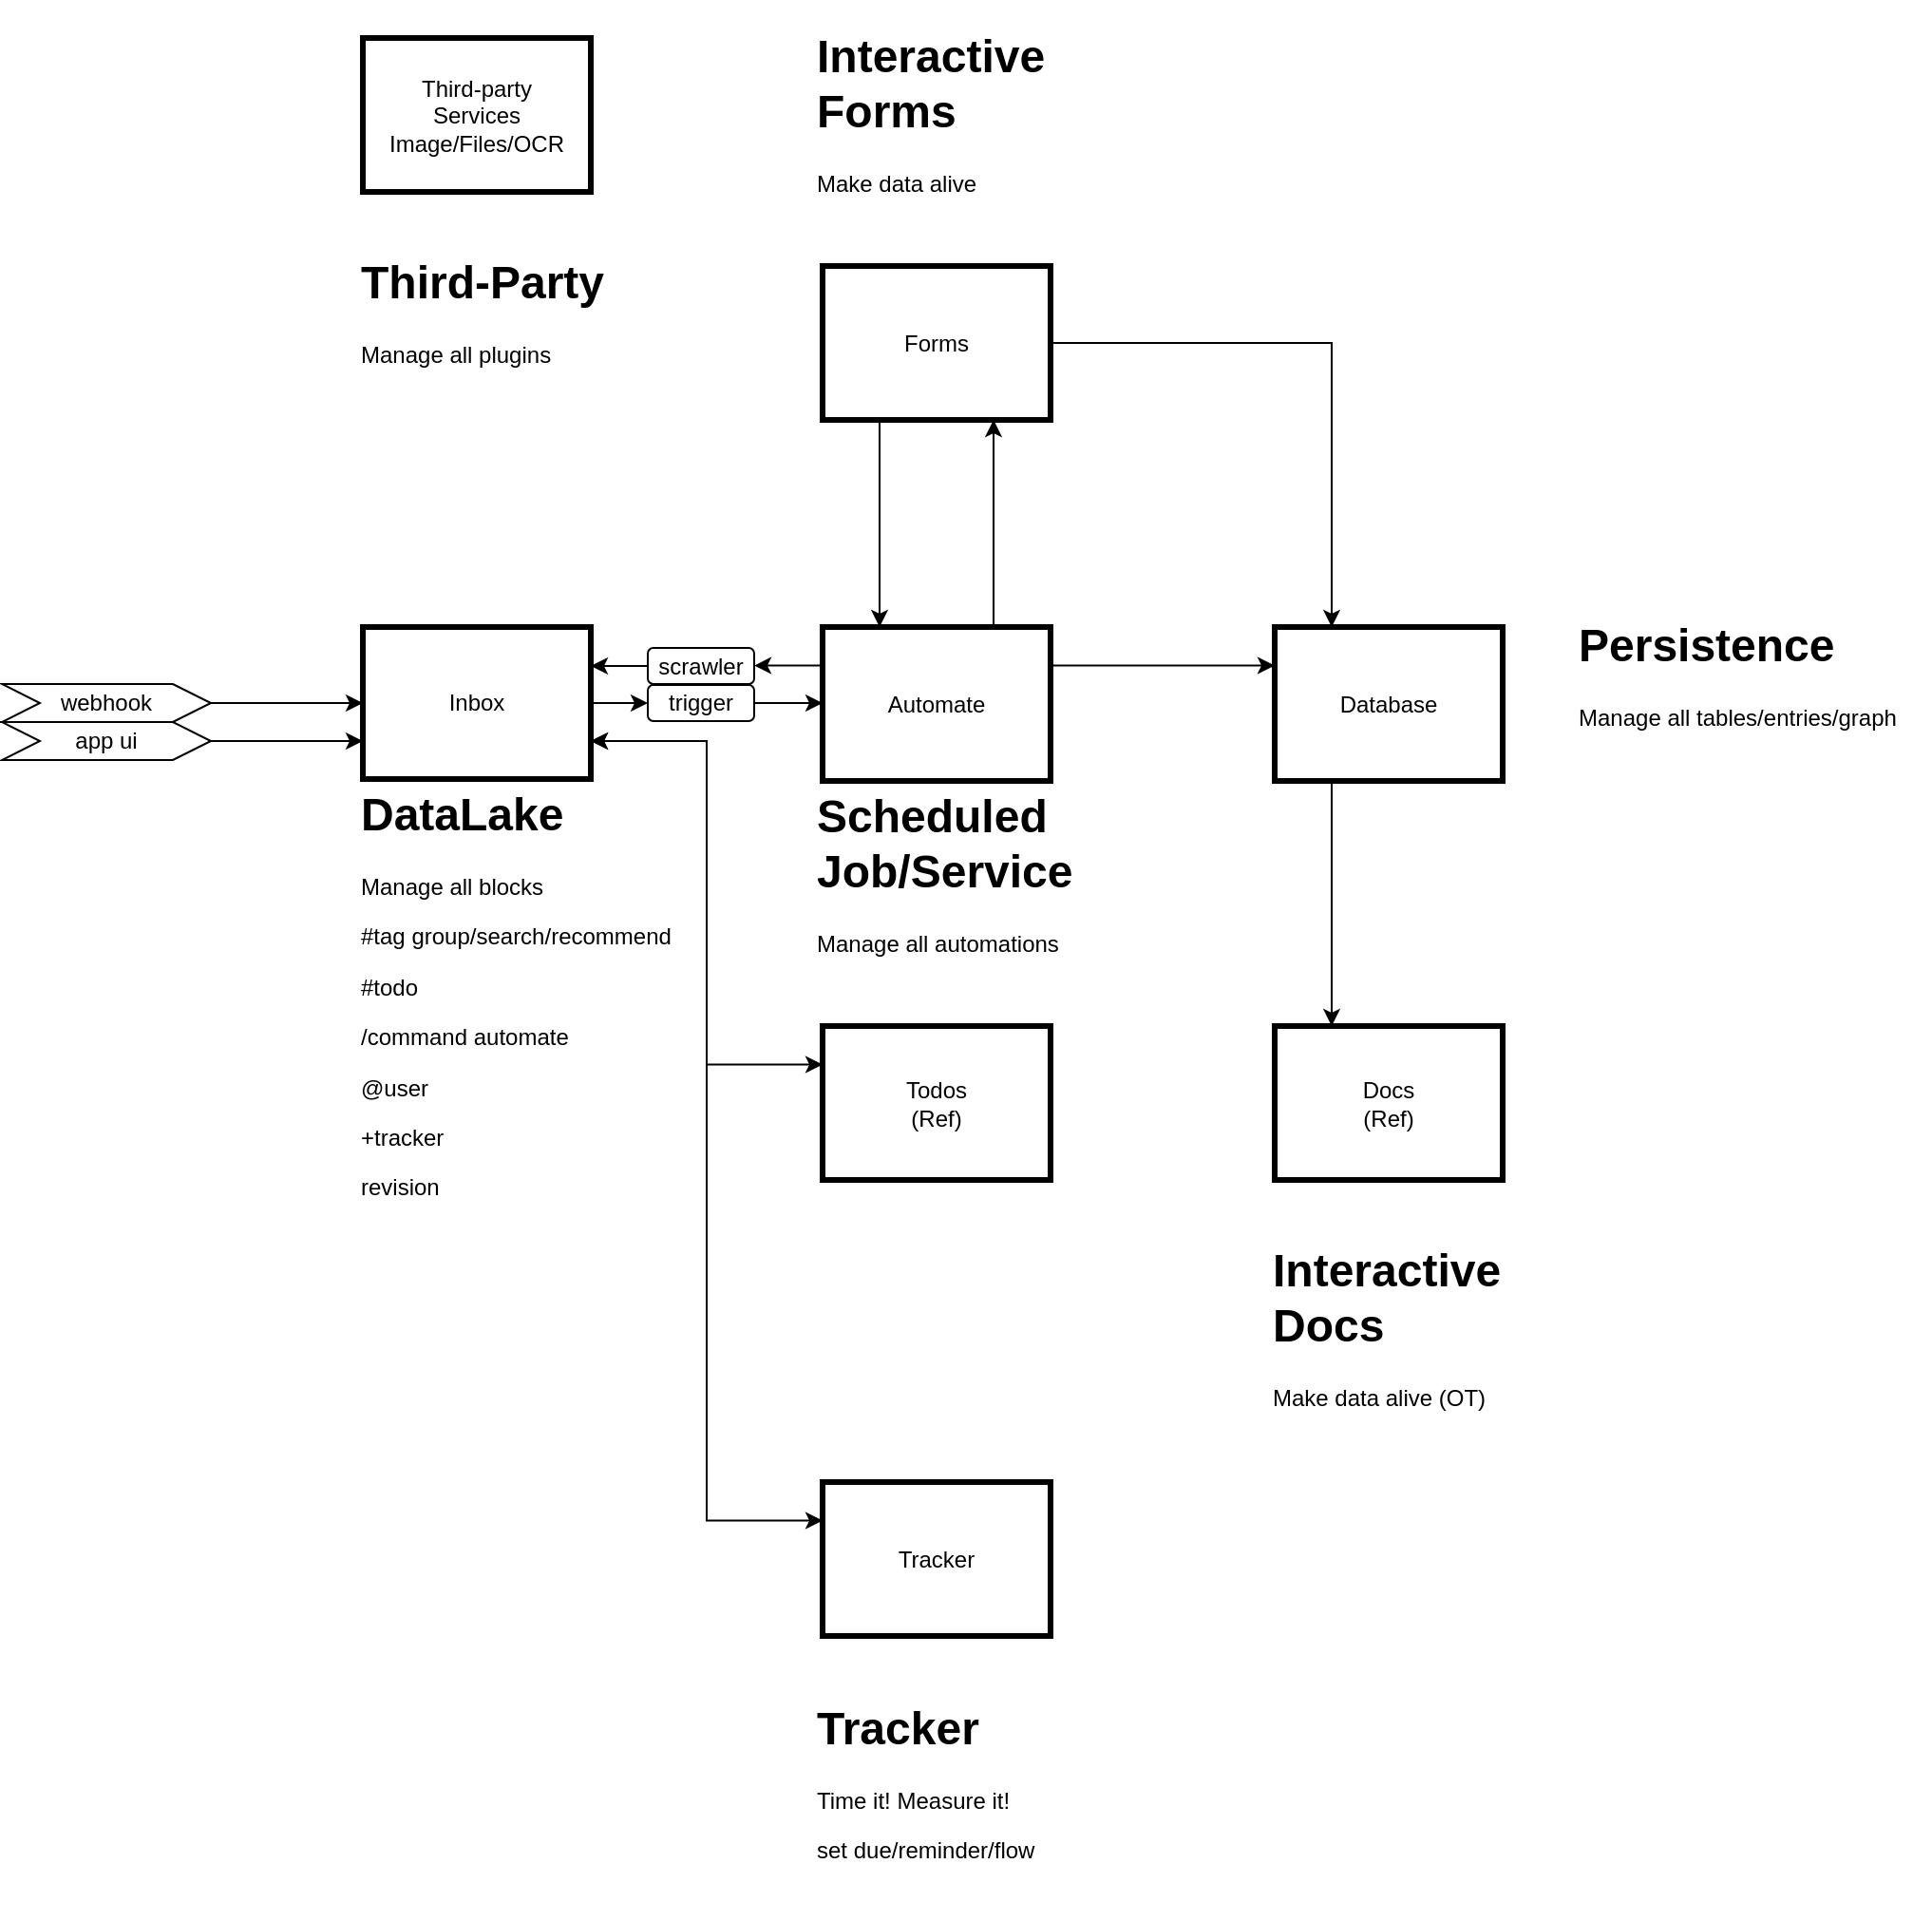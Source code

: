 <mxfile version="14.1.9" type="github">
  <diagram id="V34aoCAid4Su116UmgID" name="Page-1">
    <mxGraphModel dx="1832" dy="1668" grid="1" gridSize="10" guides="1" tooltips="1" connect="1" arrows="1" fold="1" page="1" pageScale="1" pageWidth="850" pageHeight="1100" math="0" shadow="0">
      <root>
        <mxCell id="0" />
        <mxCell id="1" parent="0" />
        <mxCell id="kHE8tbStHbq54br11AbI-16" style="edgeStyle=orthogonalEdgeStyle;rounded=0;orthogonalLoop=1;jettySize=auto;html=1;exitX=1;exitY=0.5;exitDx=0;exitDy=0;" edge="1" parent="1" source="kHE8tbStHbq54br11AbI-1" target="kHE8tbStHbq54br11AbI-15">
          <mxGeometry relative="1" as="geometry" />
        </mxCell>
        <mxCell id="kHE8tbStHbq54br11AbI-44" style="edgeStyle=orthogonalEdgeStyle;rounded=0;orthogonalLoop=1;jettySize=auto;html=1;exitX=1;exitY=0.75;exitDx=0;exitDy=0;entryX=0;entryY=0.25;entryDx=0;entryDy=0;startArrow=classic;startFill=1;" edge="1" parent="1" source="kHE8tbStHbq54br11AbI-1" target="kHE8tbStHbq54br11AbI-39">
          <mxGeometry relative="1" as="geometry" />
        </mxCell>
        <mxCell id="kHE8tbStHbq54br11AbI-1" value="Inbox" style="rounded=0;whiteSpace=wrap;html=1;strokeWidth=3;" vertex="1" parent="1">
          <mxGeometry x="160" y="30" width="120" height="80" as="geometry" />
        </mxCell>
        <mxCell id="kHE8tbStHbq54br11AbI-3" value="&lt;h1&gt;DataLake&lt;/h1&gt;&lt;p&gt;Manage all blocks&lt;/p&gt;&lt;p&gt;#tag group/search/recommend&lt;/p&gt;&lt;p&gt;#todo&lt;/p&gt;&lt;p&gt;/command automate&lt;/p&gt;&lt;p&gt;@user&lt;/p&gt;&lt;p&gt;+tracker&lt;/p&gt;&lt;p&gt;revision&lt;/p&gt;" style="text;html=1;strokeColor=none;fillColor=none;spacing=5;spacingTop=-20;whiteSpace=wrap;overflow=hidden;rounded=0;" vertex="1" parent="1">
          <mxGeometry x="154" y="109" width="190" height="251" as="geometry" />
        </mxCell>
        <mxCell id="kHE8tbStHbq54br11AbI-8" style="edgeStyle=orthogonalEdgeStyle;rounded=0;orthogonalLoop=1;jettySize=auto;html=1;exitX=1;exitY=0.5;exitDx=0;exitDy=0;" edge="1" parent="1" source="kHE8tbStHbq54br11AbI-5" target="kHE8tbStHbq54br11AbI-1">
          <mxGeometry relative="1" as="geometry" />
        </mxCell>
        <mxCell id="kHE8tbStHbq54br11AbI-5" value="webhook" style="shape=step;perimeter=stepPerimeter;whiteSpace=wrap;html=1;fixedSize=1;rounded=0;strokeWidth=1;" vertex="1" parent="1">
          <mxGeometry x="-30" y="60" width="110" height="20" as="geometry" />
        </mxCell>
        <mxCell id="kHE8tbStHbq54br11AbI-9" style="edgeStyle=orthogonalEdgeStyle;rounded=0;orthogonalLoop=1;jettySize=auto;html=1;exitX=1;exitY=0.5;exitDx=0;exitDy=0;entryX=0;entryY=0.75;entryDx=0;entryDy=0;" edge="1" parent="1" source="kHE8tbStHbq54br11AbI-7" target="kHE8tbStHbq54br11AbI-1">
          <mxGeometry relative="1" as="geometry" />
        </mxCell>
        <mxCell id="kHE8tbStHbq54br11AbI-7" value="app ui" style="shape=step;perimeter=stepPerimeter;whiteSpace=wrap;html=1;fixedSize=1;rounded=0;strokeWidth=1;" vertex="1" parent="1">
          <mxGeometry x="-30" y="80" width="110" height="20" as="geometry" />
        </mxCell>
        <mxCell id="kHE8tbStHbq54br11AbI-13" style="edgeStyle=orthogonalEdgeStyle;rounded=0;orthogonalLoop=1;jettySize=auto;html=1;exitX=0;exitY=0.25;exitDx=0;exitDy=0;entryX=1;entryY=0.5;entryDx=0;entryDy=0;" edge="1" parent="1" source="kHE8tbStHbq54br11AbI-11" target="kHE8tbStHbq54br11AbI-12">
          <mxGeometry relative="1" as="geometry" />
        </mxCell>
        <mxCell id="kHE8tbStHbq54br11AbI-21" style="edgeStyle=orthogonalEdgeStyle;rounded=0;orthogonalLoop=1;jettySize=auto;html=1;exitX=1;exitY=0.25;exitDx=0;exitDy=0;entryX=0;entryY=0.25;entryDx=0;entryDy=0;" edge="1" parent="1" source="kHE8tbStHbq54br11AbI-11" target="kHE8tbStHbq54br11AbI-18">
          <mxGeometry relative="1" as="geometry" />
        </mxCell>
        <mxCell id="kHE8tbStHbq54br11AbI-33" style="edgeStyle=orthogonalEdgeStyle;rounded=0;orthogonalLoop=1;jettySize=auto;html=1;exitX=0.75;exitY=0;exitDx=0;exitDy=0;entryX=0.75;entryY=1;entryDx=0;entryDy=0;" edge="1" parent="1" source="kHE8tbStHbq54br11AbI-11" target="kHE8tbStHbq54br11AbI-30">
          <mxGeometry relative="1" as="geometry" />
        </mxCell>
        <mxCell id="kHE8tbStHbq54br11AbI-11" value="Automate" style="rounded=0;whiteSpace=wrap;html=1;strokeWidth=3;" vertex="1" parent="1">
          <mxGeometry x="402" y="30" width="120" height="81" as="geometry" />
        </mxCell>
        <mxCell id="kHE8tbStHbq54br11AbI-14" style="edgeStyle=orthogonalEdgeStyle;rounded=0;orthogonalLoop=1;jettySize=auto;html=1;exitX=0;exitY=0.5;exitDx=0;exitDy=0;entryX=1;entryY=0.25;entryDx=0;entryDy=0;" edge="1" parent="1" source="kHE8tbStHbq54br11AbI-12" target="kHE8tbStHbq54br11AbI-1">
          <mxGeometry relative="1" as="geometry" />
        </mxCell>
        <mxCell id="kHE8tbStHbq54br11AbI-12" value="scrawler" style="rounded=1;whiteSpace=wrap;html=1;strokeWidth=1;" vertex="1" parent="1">
          <mxGeometry x="310" y="41" width="56" height="19" as="geometry" />
        </mxCell>
        <mxCell id="kHE8tbStHbq54br11AbI-17" style="edgeStyle=orthogonalEdgeStyle;rounded=0;orthogonalLoop=1;jettySize=auto;html=1;exitX=1;exitY=0.5;exitDx=0;exitDy=0;entryX=0;entryY=0.5;entryDx=0;entryDy=0;" edge="1" parent="1" source="kHE8tbStHbq54br11AbI-15" target="kHE8tbStHbq54br11AbI-11">
          <mxGeometry relative="1" as="geometry" />
        </mxCell>
        <mxCell id="kHE8tbStHbq54br11AbI-15" value="trigger" style="rounded=1;whiteSpace=wrap;html=1;strokeWidth=1;" vertex="1" parent="1">
          <mxGeometry x="310" y="60.5" width="56" height="19" as="geometry" />
        </mxCell>
        <mxCell id="kHE8tbStHbq54br11AbI-25" style="edgeStyle=orthogonalEdgeStyle;rounded=0;orthogonalLoop=1;jettySize=auto;html=1;exitX=0.25;exitY=1;exitDx=0;exitDy=0;entryX=0.25;entryY=0;entryDx=0;entryDy=0;" edge="1" parent="1" source="kHE8tbStHbq54br11AbI-18" target="kHE8tbStHbq54br11AbI-24">
          <mxGeometry relative="1" as="geometry" />
        </mxCell>
        <mxCell id="kHE8tbStHbq54br11AbI-18" value="Database" style="rounded=0;whiteSpace=wrap;html=1;strokeWidth=3;" vertex="1" parent="1">
          <mxGeometry x="640" y="30" width="120" height="81" as="geometry" />
        </mxCell>
        <mxCell id="kHE8tbStHbq54br11AbI-23" value="&lt;h1&gt;Scheduled Job/Service&lt;/h1&gt;&lt;p&gt;Manage all automations&lt;/p&gt;" style="text;html=1;strokeColor=none;fillColor=none;spacing=5;spacingTop=-20;whiteSpace=wrap;overflow=hidden;rounded=0;" vertex="1" parent="1">
          <mxGeometry x="394" y="110" width="190" height="120" as="geometry" />
        </mxCell>
        <mxCell id="kHE8tbStHbq54br11AbI-24" value="Docs&lt;br&gt;(Ref)" style="rounded=0;whiteSpace=wrap;html=1;strokeWidth=3;" vertex="1" parent="1">
          <mxGeometry x="640" y="240" width="120" height="81" as="geometry" />
        </mxCell>
        <mxCell id="kHE8tbStHbq54br11AbI-29" value="&lt;h1&gt;Interactive Docs&lt;/h1&gt;&lt;p&gt;Make data alive (OT)&lt;/p&gt;" style="text;html=1;strokeColor=none;fillColor=none;spacing=5;spacingTop=-20;whiteSpace=wrap;overflow=hidden;rounded=0;" vertex="1" parent="1">
          <mxGeometry x="634" y="349" width="190" height="120" as="geometry" />
        </mxCell>
        <mxCell id="kHE8tbStHbq54br11AbI-32" style="edgeStyle=orthogonalEdgeStyle;rounded=0;orthogonalLoop=1;jettySize=auto;html=1;exitX=0.25;exitY=1;exitDx=0;exitDy=0;entryX=0.25;entryY=0;entryDx=0;entryDy=0;" edge="1" parent="1" source="kHE8tbStHbq54br11AbI-30" target="kHE8tbStHbq54br11AbI-11">
          <mxGeometry relative="1" as="geometry" />
        </mxCell>
        <mxCell id="kHE8tbStHbq54br11AbI-34" style="edgeStyle=orthogonalEdgeStyle;rounded=0;orthogonalLoop=1;jettySize=auto;html=1;exitX=1;exitY=0.5;exitDx=0;exitDy=0;entryX=0.25;entryY=0;entryDx=0;entryDy=0;" edge="1" parent="1" source="kHE8tbStHbq54br11AbI-30" target="kHE8tbStHbq54br11AbI-18">
          <mxGeometry relative="1" as="geometry" />
        </mxCell>
        <mxCell id="kHE8tbStHbq54br11AbI-30" value="Forms" style="rounded=0;whiteSpace=wrap;html=1;strokeWidth=3;" vertex="1" parent="1">
          <mxGeometry x="402" y="-160" width="120" height="81" as="geometry" />
        </mxCell>
        <mxCell id="kHE8tbStHbq54br11AbI-31" value="&lt;h1&gt;Interactive Forms&lt;/h1&gt;&lt;p&gt;Make data alive&lt;/p&gt;" style="text;html=1;strokeColor=none;fillColor=none;spacing=5;spacingTop=-20;whiteSpace=wrap;overflow=hidden;rounded=0;" vertex="1" parent="1">
          <mxGeometry x="394" y="-290" width="190" height="120" as="geometry" />
        </mxCell>
        <mxCell id="kHE8tbStHbq54br11AbI-35" value="&lt;h1&gt;Persistence&lt;/h1&gt;&lt;p&gt;Manage all tables/entries/graph&lt;/p&gt;" style="text;html=1;strokeColor=none;fillColor=none;spacing=5;spacingTop=-20;whiteSpace=wrap;overflow=hidden;rounded=0;" vertex="1" parent="1">
          <mxGeometry x="795" y="20" width="190" height="120" as="geometry" />
        </mxCell>
        <mxCell id="kHE8tbStHbq54br11AbI-36" value="Third-party&lt;br&gt;Services&lt;br&gt;Image/Files/OCR" style="rounded=0;whiteSpace=wrap;html=1;strokeWidth=3;" vertex="1" parent="1">
          <mxGeometry x="160" y="-280" width="120" height="81" as="geometry" />
        </mxCell>
        <mxCell id="kHE8tbStHbq54br11AbI-37" value="&lt;h1&gt;Third-Party&lt;/h1&gt;&lt;p&gt;Manage all plugins&lt;/p&gt;" style="text;html=1;strokeColor=none;fillColor=none;spacing=5;spacingTop=-20;whiteSpace=wrap;overflow=hidden;rounded=0;" vertex="1" parent="1">
          <mxGeometry x="154" y="-171" width="190" height="120" as="geometry" />
        </mxCell>
        <mxCell id="kHE8tbStHbq54br11AbI-39" value="Tracker" style="rounded=0;whiteSpace=wrap;html=1;strokeWidth=3;" vertex="1" parent="1">
          <mxGeometry x="402" y="480" width="120" height="81" as="geometry" />
        </mxCell>
        <mxCell id="kHE8tbStHbq54br11AbI-41" value="&lt;h1&gt;Tracker&lt;/h1&gt;&lt;p&gt;Time it! Measure it!&lt;/p&gt;&lt;p&gt;set due/reminder/flow&lt;/p&gt;" style="text;html=1;strokeColor=none;fillColor=none;spacing=5;spacingTop=-20;whiteSpace=wrap;overflow=hidden;rounded=0;" vertex="1" parent="1">
          <mxGeometry x="394" y="590" width="190" height="120" as="geometry" />
        </mxCell>
        <mxCell id="kHE8tbStHbq54br11AbI-45" style="edgeStyle=orthogonalEdgeStyle;rounded=0;orthogonalLoop=1;jettySize=auto;html=1;exitX=0;exitY=0.25;exitDx=0;exitDy=0;entryX=1;entryY=0.75;entryDx=0;entryDy=0;startArrow=classic;startFill=1;" edge="1" parent="1" source="kHE8tbStHbq54br11AbI-42" target="kHE8tbStHbq54br11AbI-1">
          <mxGeometry relative="1" as="geometry" />
        </mxCell>
        <mxCell id="kHE8tbStHbq54br11AbI-42" value="Todos&lt;br&gt;(Ref)" style="rounded=0;whiteSpace=wrap;html=1;strokeWidth=3;" vertex="1" parent="1">
          <mxGeometry x="402" y="240" width="120" height="81" as="geometry" />
        </mxCell>
      </root>
    </mxGraphModel>
  </diagram>
</mxfile>
